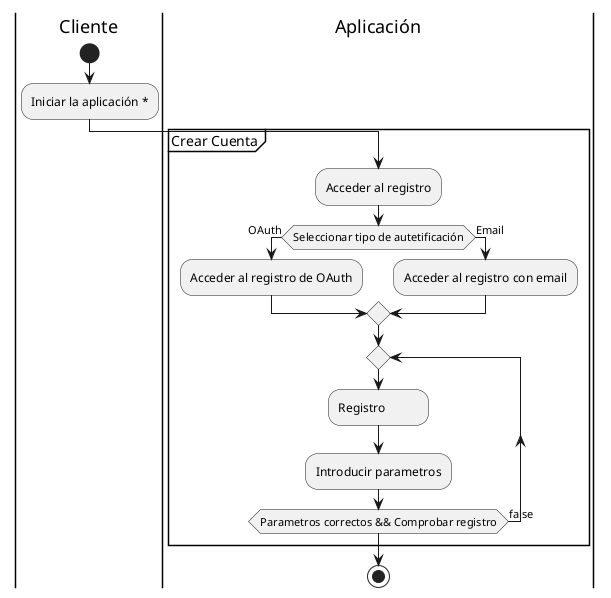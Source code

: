 @startuml
'https://plantuml.com/activity-diagram-beta

'Crear una cuenta

skinparam defaultFontName consolas
skinparam minClassWidth 100
skinparam conditionStyle inside

|Cliente|

  start
  :Iniciar la aplicación *;

partition "Crear Cuenta" {
 |Aplicación|
  :Acceder al registro;
  if (Seleccionar tipo de autetificación) then (OAuth)
    :Acceder al registro de OAuth;
  else (Email)
    :Acceder al registro con email;
  endif

|Aplicación|

  repeat
    :Registro;
    :Introducir parametros;
  repeat while (Parametros correctos && Comprobar registro) is (false)
}
  stop

@enduml
